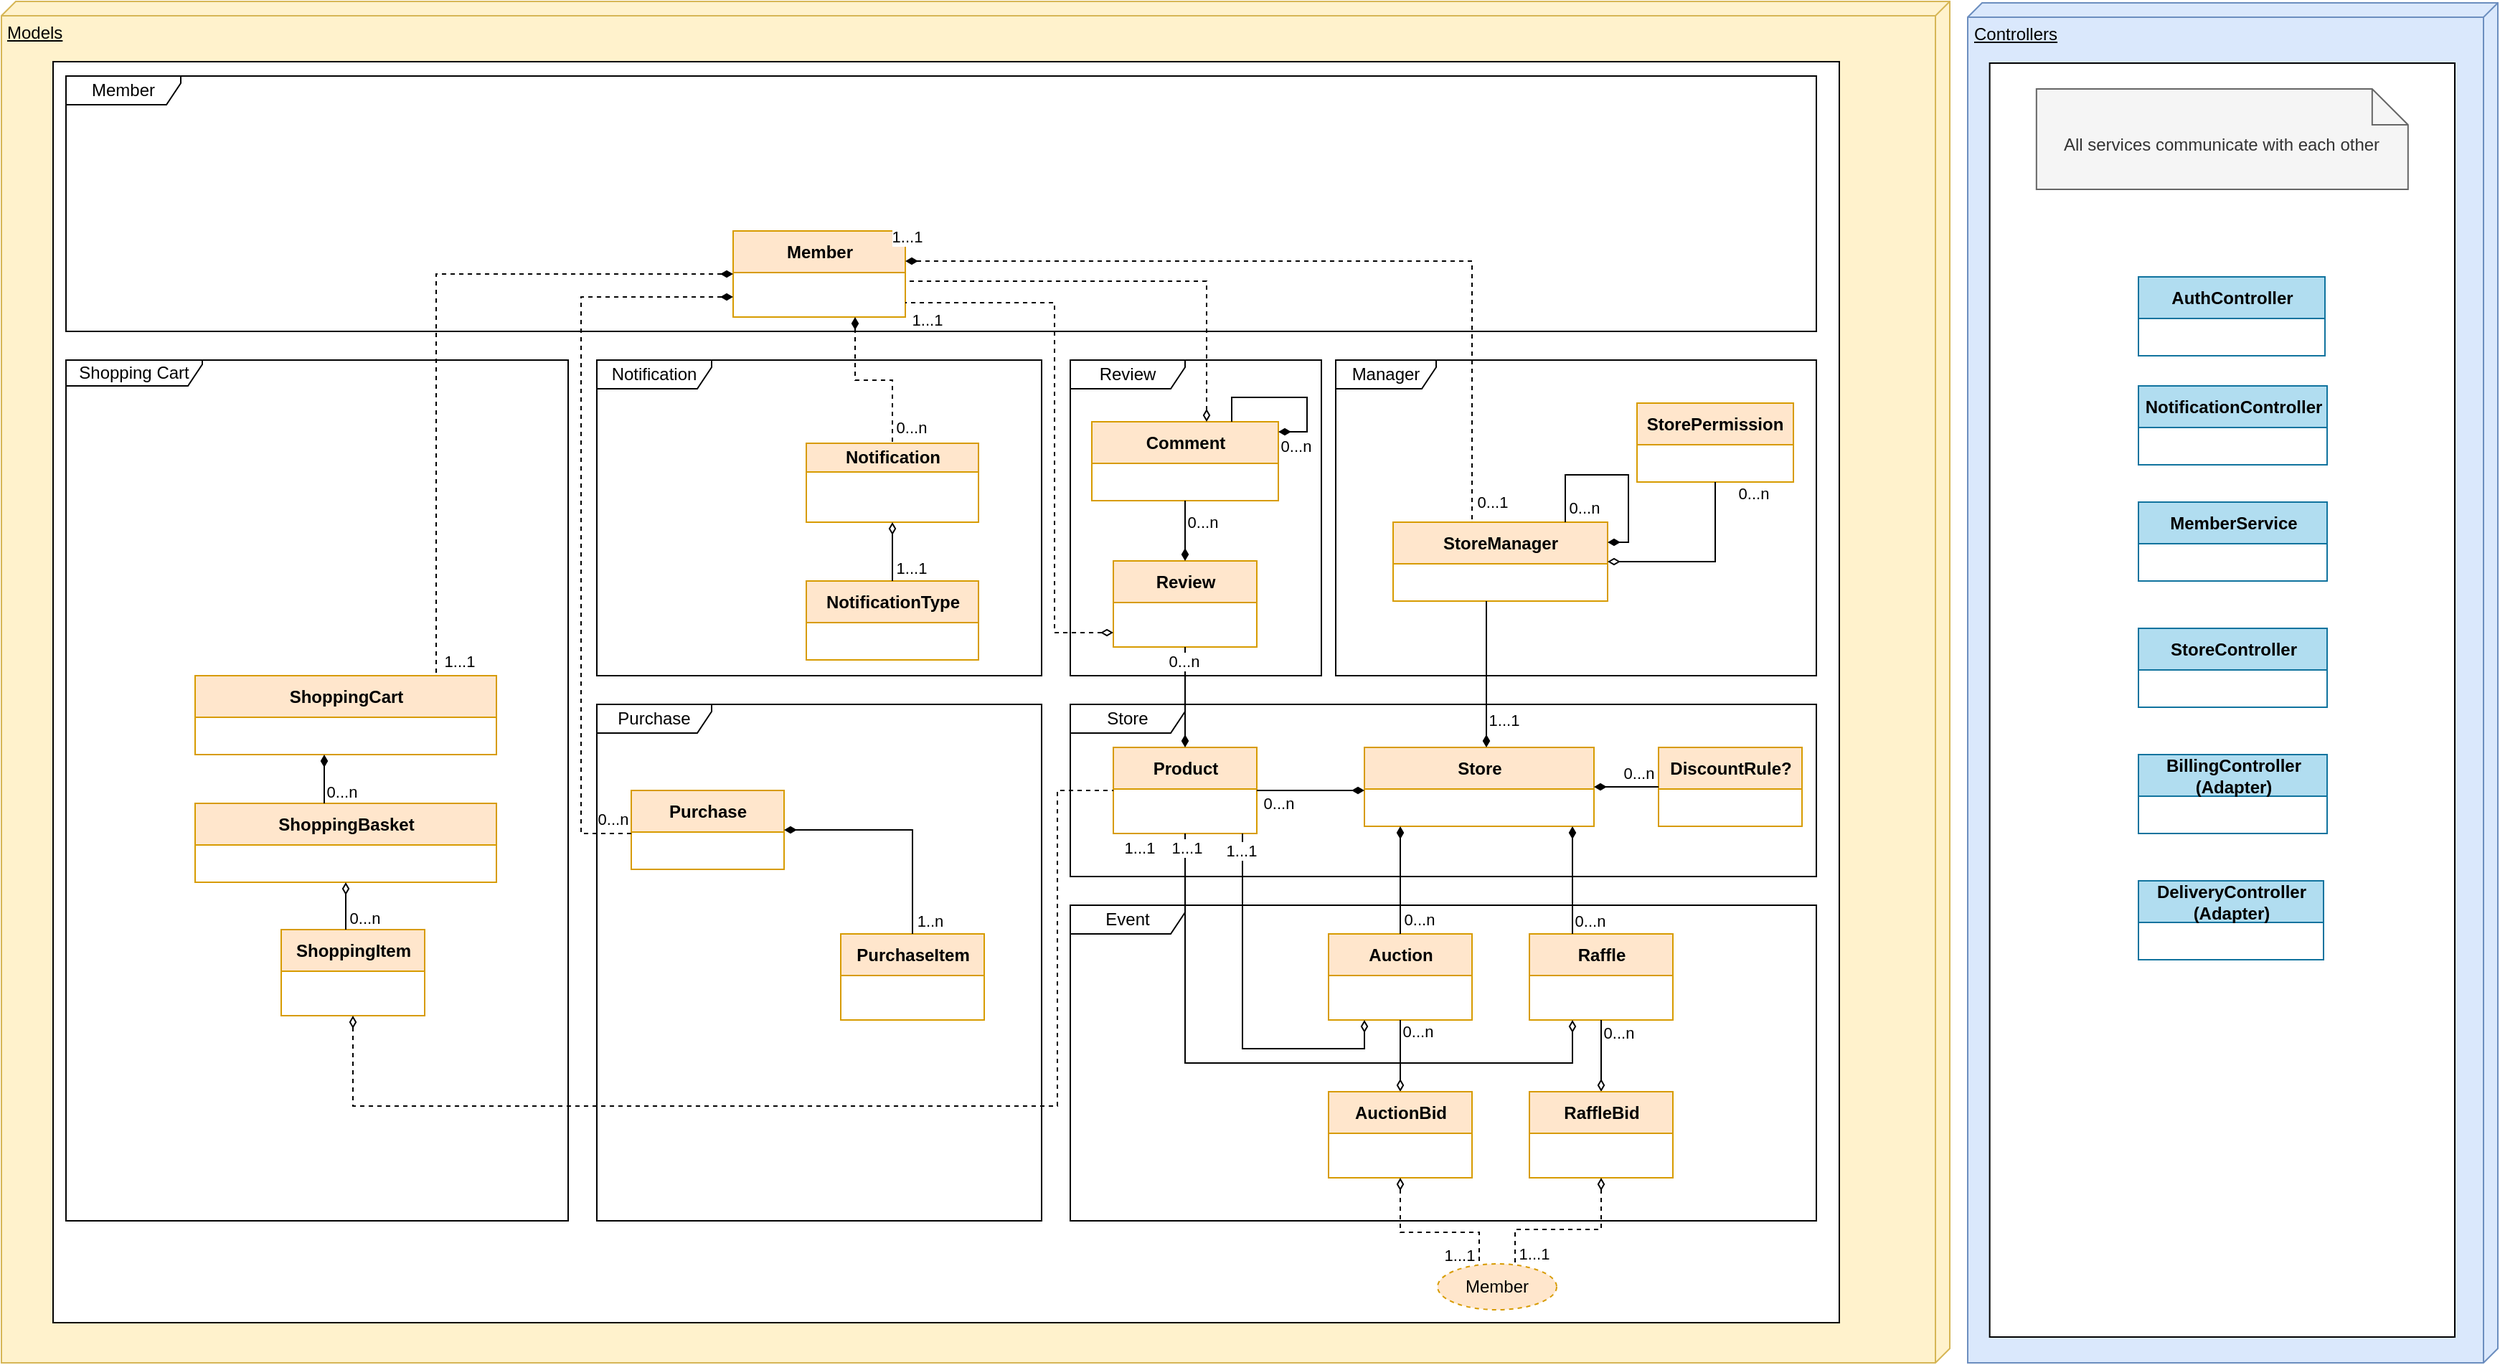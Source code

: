 <mxfile version="21.1.7" type="device">
  <diagram id="EhWjts4-zHyh4usNpUjh" name="Page-1">
    <mxGraphModel dx="1434" dy="827" grid="1" gridSize="10" guides="1" tooltips="1" connect="1" arrows="1" fold="1" page="1" pageScale="1" pageWidth="1169" pageHeight="827" math="0" shadow="0">
      <root>
        <mxCell id="0" />
        <mxCell id="1" parent="0" />
        <mxCell id="b18mLKXmYaTGmAGnW17_-1" value="" style="group" parent="1" vertex="1" connectable="0">
          <mxGeometry x="580" y="210" width="1358" height="949" as="geometry" />
        </mxCell>
        <mxCell id="b18mLKXmYaTGmAGnW17_-2" value="" style="group" parent="b18mLKXmYaTGmAGnW17_-1" vertex="1" connectable="0">
          <mxGeometry width="1358" height="949" as="geometry" />
        </mxCell>
        <mxCell id="b18mLKXmYaTGmAGnW17_-3" value="Models" style="verticalAlign=top;align=left;spacingTop=8;spacingLeft=2;spacingRight=12;shape=cube;size=10;direction=south;fontStyle=4;html=1;whiteSpace=wrap;fillColor=#fff2cc;strokeColor=#d6b656;" parent="b18mLKXmYaTGmAGnW17_-2" vertex="1">
          <mxGeometry width="1358" height="949" as="geometry" />
        </mxCell>
        <mxCell id="b18mLKXmYaTGmAGnW17_-4" value="" style="rounded=0;whiteSpace=wrap;html=1;" parent="b18mLKXmYaTGmAGnW17_-2" vertex="1">
          <mxGeometry x="36" y="42" width="1245" height="879" as="geometry" />
        </mxCell>
        <mxCell id="b18mLKXmYaTGmAGnW17_-5" value="Notification" style="swimlane;fontStyle=1;align=center;verticalAlign=middle;childLayout=stackLayout;horizontal=1;startSize=20;horizontalStack=0;resizeParent=1;resizeParentMax=0;resizeLast=0;collapsible=0;marginBottom=0;html=1;fillColor=#ffe6cc;strokeColor=#d79b00;" parent="b18mLKXmYaTGmAGnW17_-2" vertex="1">
          <mxGeometry x="561" y="308" width="120" height="55" as="geometry" />
        </mxCell>
        <mxCell id="b18mLKXmYaTGmAGnW17_-6" value="NotificationType" style="swimlane;fontStyle=1;align=center;verticalAlign=middle;childLayout=stackLayout;horizontal=1;startSize=29;horizontalStack=0;resizeParent=1;resizeParentMax=0;resizeLast=0;collapsible=0;marginBottom=0;html=1;fillColor=#ffe6cc;strokeColor=#d79b00;" parent="b18mLKXmYaTGmAGnW17_-2" vertex="1">
          <mxGeometry x="561" y="404" width="120" height="55" as="geometry" />
        </mxCell>
        <mxCell id="b18mLKXmYaTGmAGnW17_-7" style="edgeStyle=orthogonalEdgeStyle;rounded=0;orthogonalLoop=1;jettySize=auto;html=1;startArrow=diamondThin;startFill=0;endArrow=none;endFill=0;" parent="b18mLKXmYaTGmAGnW17_-2" source="b18mLKXmYaTGmAGnW17_-5" target="b18mLKXmYaTGmAGnW17_-6" edge="1">
          <mxGeometry relative="1" as="geometry" />
        </mxCell>
        <mxCell id="b18mLKXmYaTGmAGnW17_-8" value="1...1" style="edgeLabel;html=1;align=center;verticalAlign=middle;resizable=0;points=[];" parent="b18mLKXmYaTGmAGnW17_-7" vertex="1" connectable="0">
          <mxGeometry x="0.712" y="1" relative="1" as="geometry">
            <mxPoint x="12" y="-3" as="offset" />
          </mxGeometry>
        </mxCell>
        <mxCell id="b18mLKXmYaTGmAGnW17_-9" value="StorePermission" style="swimlane;fontStyle=1;align=center;verticalAlign=middle;childLayout=stackLayout;horizontal=1;startSize=29;horizontalStack=0;resizeParent=1;resizeParentMax=0;resizeLast=0;collapsible=0;marginBottom=0;html=1;whiteSpace=wrap;fillColor=#ffe6cc;strokeColor=#d79b00;" parent="b18mLKXmYaTGmAGnW17_-2" vertex="1">
          <mxGeometry x="1140" y="280" width="109" height="55" as="geometry" />
        </mxCell>
        <mxCell id="b18mLKXmYaTGmAGnW17_-10" value="Comment" style="swimlane;fontStyle=1;align=center;verticalAlign=middle;childLayout=stackLayout;horizontal=1;startSize=29;horizontalStack=0;resizeParent=1;resizeParentMax=0;resizeLast=0;collapsible=0;marginBottom=0;html=1;fillColor=#ffe6cc;strokeColor=#d79b00;" parent="b18mLKXmYaTGmAGnW17_-2" vertex="1">
          <mxGeometry x="760" y="293" width="130" height="55" as="geometry" />
        </mxCell>
        <mxCell id="b18mLKXmYaTGmAGnW17_-11" style="edgeStyle=orthogonalEdgeStyle;rounded=0;orthogonalLoop=1;jettySize=auto;html=1;exitX=0.75;exitY=0;exitDx=0;exitDy=0;endArrow=diamondThin;endFill=1;" parent="b18mLKXmYaTGmAGnW17_-2" source="b18mLKXmYaTGmAGnW17_-10" target="b18mLKXmYaTGmAGnW17_-10" edge="1">
          <mxGeometry relative="1" as="geometry">
            <Array as="points">
              <mxPoint x="858" y="276" />
              <mxPoint x="910" y="276" />
              <mxPoint x="910" y="300" />
            </Array>
          </mxGeometry>
        </mxCell>
        <mxCell id="b18mLKXmYaTGmAGnW17_-12" value="0...n" style="edgeLabel;html=1;align=center;verticalAlign=middle;resizable=0;points=[];" parent="b18mLKXmYaTGmAGnW17_-11" vertex="1" connectable="0">
          <mxGeometry x="-0.089" relative="1" as="geometry">
            <mxPoint x="10" y="34" as="offset" />
          </mxGeometry>
        </mxCell>
        <mxCell id="b18mLKXmYaTGmAGnW17_-93" value="Review" style="shape=umlFrame;whiteSpace=wrap;html=1;pointerEvents=0;width=80;height=20;" parent="b18mLKXmYaTGmAGnW17_-2" vertex="1">
          <mxGeometry x="745" y="250" width="175" height="220" as="geometry" />
        </mxCell>
        <mxCell id="b18mLKXmYaTGmAGnW17_-55" value="Review" style="swimlane;fontStyle=1;align=center;verticalAlign=middle;childLayout=stackLayout;horizontal=1;startSize=29;horizontalStack=0;resizeParent=1;resizeParentMax=0;resizeLast=0;collapsible=0;marginBottom=0;html=1;fillColor=#ffe6cc;strokeColor=#d79b00;" parent="b18mLKXmYaTGmAGnW17_-2" vertex="1">
          <mxGeometry x="775" y="390" width="100" height="60" as="geometry" />
        </mxCell>
        <mxCell id="b18mLKXmYaTGmAGnW17_-78" style="edgeStyle=orthogonalEdgeStyle;rounded=0;orthogonalLoop=1;jettySize=auto;html=1;endArrow=none;endFill=0;startArrow=diamondThin;startFill=1;" parent="b18mLKXmYaTGmAGnW17_-2" source="b18mLKXmYaTGmAGnW17_-55" target="b18mLKXmYaTGmAGnW17_-10" edge="1">
          <mxGeometry relative="1" as="geometry">
            <mxPoint x="863" y="387" as="targetPoint" />
            <Array as="points">
              <mxPoint x="825" y="384" />
              <mxPoint x="825" y="384" />
            </Array>
          </mxGeometry>
        </mxCell>
        <mxCell id="b18mLKXmYaTGmAGnW17_-79" value="0...n" style="edgeLabel;html=1;align=center;verticalAlign=middle;resizable=0;points=[];" parent="b18mLKXmYaTGmAGnW17_-78" vertex="1" connectable="0">
          <mxGeometry x="-0.34" y="1" relative="1" as="geometry">
            <mxPoint x="13" y="-13" as="offset" />
          </mxGeometry>
        </mxCell>
        <mxCell id="b18mLKXmYaTGmAGnW17_-94" value="Manager" style="shape=umlFrame;whiteSpace=wrap;html=1;pointerEvents=0;width=70;height=20;" parent="b18mLKXmYaTGmAGnW17_-2" vertex="1">
          <mxGeometry x="930" y="250" width="335" height="220" as="geometry" />
        </mxCell>
        <mxCell id="b18mLKXmYaTGmAGnW17_-24" value="StoreManager" style="swimlane;fontStyle=1;align=center;verticalAlign=middle;childLayout=stackLayout;horizontal=1;startSize=29;horizontalStack=0;resizeParent=1;resizeParentMax=0;resizeLast=0;collapsible=0;marginBottom=0;html=1;whiteSpace=wrap;fillColor=#ffe6cc;strokeColor=#d79b00;" parent="b18mLKXmYaTGmAGnW17_-2" vertex="1">
          <mxGeometry x="970" y="363" width="149.5" height="55" as="geometry" />
        </mxCell>
        <mxCell id="b18mLKXmYaTGmAGnW17_-73" style="edgeStyle=orthogonalEdgeStyle;rounded=0;orthogonalLoop=1;jettySize=auto;html=1;endArrow=diamondThin;endFill=1;" parent="b18mLKXmYaTGmAGnW17_-2" source="b18mLKXmYaTGmAGnW17_-24" target="b18mLKXmYaTGmAGnW17_-24" edge="1">
          <mxGeometry relative="1" as="geometry">
            <Array as="points">
              <mxPoint x="1090" y="330" />
              <mxPoint x="1134" y="330" />
              <mxPoint x="1134" y="377" />
            </Array>
          </mxGeometry>
        </mxCell>
        <mxCell id="b18mLKXmYaTGmAGnW17_-74" value="0...n" style="edgeLabel;html=1;align=center;verticalAlign=middle;resizable=0;points=[];" parent="b18mLKXmYaTGmAGnW17_-73" vertex="1" connectable="0">
          <mxGeometry x="-0.039" y="-2" relative="1" as="geometry">
            <mxPoint x="-21" y="21" as="offset" />
          </mxGeometry>
        </mxCell>
        <mxCell id="b18mLKXmYaTGmAGnW17_-71" style="edgeStyle=orthogonalEdgeStyle;rounded=0;orthogonalLoop=1;jettySize=auto;html=1;endArrow=none;endFill=0;startArrow=diamondThin;startFill=0;" parent="b18mLKXmYaTGmAGnW17_-2" source="b18mLKXmYaTGmAGnW17_-24" target="b18mLKXmYaTGmAGnW17_-9" edge="1">
          <mxGeometry relative="1" as="geometry">
            <mxPoint x="1106.0" y="404.0" as="sourcePoint" />
          </mxGeometry>
        </mxCell>
        <mxCell id="b18mLKXmYaTGmAGnW17_-72" value="0...n" style="edgeLabel;html=1;align=center;verticalAlign=middle;resizable=0;points=[];" parent="b18mLKXmYaTGmAGnW17_-71" vertex="1" connectable="0">
          <mxGeometry x="-0.79" y="-1" relative="1" as="geometry">
            <mxPoint x="88" y="-49" as="offset" />
          </mxGeometry>
        </mxCell>
        <mxCell id="alYWLC-x5xXK9y086oWo-1" value="Event" style="shape=umlFrame;whiteSpace=wrap;html=1;pointerEvents=0;width=80;height=20;" vertex="1" parent="b18mLKXmYaTGmAGnW17_-2">
          <mxGeometry x="745" y="630" width="520" height="220" as="geometry" />
        </mxCell>
        <mxCell id="b18mLKXmYaTGmAGnW17_-41" value="Auction" style="swimlane;fontStyle=1;align=center;verticalAlign=middle;childLayout=stackLayout;horizontal=1;startSize=29;horizontalStack=0;resizeParent=1;resizeParentMax=0;resizeLast=0;collapsible=0;marginBottom=0;html=1;fillColor=#ffe6cc;strokeColor=#d79b00;" parent="b18mLKXmYaTGmAGnW17_-2" vertex="1">
          <mxGeometry x="925" y="650" width="100" height="60" as="geometry" />
        </mxCell>
        <mxCell id="b18mLKXmYaTGmAGnW17_-67" value="Raffle" style="swimlane;fontStyle=1;align=center;verticalAlign=middle;childLayout=stackLayout;horizontal=1;startSize=29;horizontalStack=0;resizeParent=1;resizeParentMax=0;resizeLast=0;collapsible=0;marginBottom=0;html=1;fillColor=#ffe6cc;strokeColor=#d79b00;" parent="b18mLKXmYaTGmAGnW17_-2" vertex="1">
          <mxGeometry x="1065.0" y="650" width="100" height="60" as="geometry" />
        </mxCell>
        <mxCell id="b18mLKXmYaTGmAGnW17_-13" value="Store" style="shape=umlFrame;whiteSpace=wrap;html=1;pointerEvents=0;width=80;height=20;" parent="1" vertex="1">
          <mxGeometry x="1325" y="700" width="520" height="120" as="geometry" />
        </mxCell>
        <mxCell id="b18mLKXmYaTGmAGnW17_-14" value="Shopping Cart" style="shape=umlFrame;whiteSpace=wrap;html=1;pointerEvents=0;width=95;height=18;" parent="1" vertex="1">
          <mxGeometry x="625" y="460" width="350" height="600" as="geometry" />
        </mxCell>
        <mxCell id="b18mLKXmYaTGmAGnW17_-15" value="Purchase" style="shape=umlFrame;whiteSpace=wrap;html=1;pointerEvents=0;width=80;height=20;" parent="1" vertex="1">
          <mxGeometry x="995" y="700" width="310" height="360" as="geometry" />
        </mxCell>
        <mxCell id="b18mLKXmYaTGmAGnW17_-16" value="Member" style="swimlane;fontStyle=1;align=center;verticalAlign=middle;childLayout=stackLayout;horizontal=1;startSize=29;horizontalStack=0;resizeParent=1;resizeParentMax=0;resizeLast=0;collapsible=0;marginBottom=0;html=1;fillColor=#ffe6cc;strokeColor=#d79b00;" parent="1" vertex="1">
          <mxGeometry x="1090" y="370" width="120" height="60" as="geometry" />
        </mxCell>
        <mxCell id="b18mLKXmYaTGmAGnW17_-17" style="edgeStyle=orthogonalEdgeStyle;rounded=0;orthogonalLoop=1;jettySize=auto;html=1;dashed=1;endArrow=none;endFill=0;startArrow=diamondThin;startFill=1;" parent="1" source="b18mLKXmYaTGmAGnW17_-16" target="b18mLKXmYaTGmAGnW17_-5" edge="1">
          <mxGeometry relative="1" as="geometry">
            <Array as="points">
              <mxPoint x="1175" y="474" />
              <mxPoint x="1201" y="474" />
            </Array>
          </mxGeometry>
        </mxCell>
        <mxCell id="b18mLKXmYaTGmAGnW17_-18" value="0...n" style="edgeLabel;html=1;align=center;verticalAlign=middle;resizable=0;points=[];" parent="b18mLKXmYaTGmAGnW17_-17" vertex="1" connectable="0">
          <mxGeometry x="0.909" y="3" relative="1" as="geometry">
            <mxPoint x="10" y="-6" as="offset" />
          </mxGeometry>
        </mxCell>
        <mxCell id="b18mLKXmYaTGmAGnW17_-19" value="ShoppingCart" style="swimlane;fontStyle=1;align=center;verticalAlign=middle;childLayout=stackLayout;horizontal=1;startSize=29;horizontalStack=0;resizeParent=1;resizeParentMax=0;resizeLast=0;collapsible=0;marginBottom=0;html=1;fillColor=#ffe6cc;strokeColor=#d79b00;" parent="1" vertex="1">
          <mxGeometry x="715" y="680" width="210" height="55" as="geometry" />
        </mxCell>
        <mxCell id="b18mLKXmYaTGmAGnW17_-20" style="edgeStyle=orthogonalEdgeStyle;rounded=0;orthogonalLoop=1;jettySize=auto;html=1;endArrow=none;endFill=0;startArrow=diamondThin;startFill=1;dashed=1;" parent="1" source="b18mLKXmYaTGmAGnW17_-16" target="b18mLKXmYaTGmAGnW17_-19" edge="1">
          <mxGeometry relative="1" as="geometry">
            <Array as="points">
              <mxPoint x="883" y="400" />
            </Array>
            <mxPoint x="800" y="530" as="targetPoint" />
          </mxGeometry>
        </mxCell>
        <mxCell id="b18mLKXmYaTGmAGnW17_-21" value="1...1" style="edgeLabel;html=1;align=center;verticalAlign=middle;resizable=0;points=[];" parent="b18mLKXmYaTGmAGnW17_-20" vertex="1" connectable="0">
          <mxGeometry x="0.325" y="1" relative="1" as="geometry">
            <mxPoint x="15" y="154" as="offset" />
          </mxGeometry>
        </mxCell>
        <mxCell id="b18mLKXmYaTGmAGnW17_-22" value="Purchase" style="swimlane;fontStyle=1;align=center;verticalAlign=middle;childLayout=stackLayout;horizontal=1;startSize=29;horizontalStack=0;resizeParent=1;resizeParentMax=0;resizeLast=0;collapsible=0;marginBottom=0;html=1;fillColor=#ffe6cc;strokeColor=#d79b00;" parent="1" vertex="1">
          <mxGeometry x="1019" y="760" width="106.5" height="55" as="geometry" />
        </mxCell>
        <mxCell id="b18mLKXmYaTGmAGnW17_-23" value="Store" style="swimlane;fontStyle=1;align=center;verticalAlign=middle;childLayout=stackLayout;horizontal=1;startSize=29;horizontalStack=0;resizeParent=1;resizeParentMax=0;resizeLast=0;collapsible=0;marginBottom=0;html=1;fillColor=#ffe6cc;strokeColor=#d79b00;" parent="1" vertex="1">
          <mxGeometry x="1530" y="730" width="160" height="55" as="geometry" />
        </mxCell>
        <mxCell id="b18mLKXmYaTGmAGnW17_-25" style="edgeStyle=orthogonalEdgeStyle;rounded=0;orthogonalLoop=1;jettySize=auto;html=1;endArrow=none;endFill=0;startArrow=diamondThin;startFill=1;dashed=1;" parent="1" source="b18mLKXmYaTGmAGnW17_-16" target="b18mLKXmYaTGmAGnW17_-24" edge="1">
          <mxGeometry relative="1" as="geometry">
            <Array as="points">
              <mxPoint x="1605" y="391" />
            </Array>
            <mxPoint x="1605" y="510" as="targetPoint" />
          </mxGeometry>
        </mxCell>
        <mxCell id="b18mLKXmYaTGmAGnW17_-26" value="0...1" style="edgeLabel;html=1;align=center;verticalAlign=middle;resizable=0;points=[];" parent="b18mLKXmYaTGmAGnW17_-25" connectable="0" vertex="1">
          <mxGeometry x="0.574" y="2" relative="1" as="geometry">
            <mxPoint x="12" y="109" as="offset" />
          </mxGeometry>
        </mxCell>
        <mxCell id="b18mLKXmYaTGmAGnW17_-27" style="edgeStyle=orthogonalEdgeStyle;rounded=0;orthogonalLoop=1;jettySize=auto;html=1;endArrow=none;endFill=0;startArrow=diamondThin;startFill=1;" parent="1" source="b18mLKXmYaTGmAGnW17_-23" target="b18mLKXmYaTGmAGnW17_-24" edge="1">
          <mxGeometry relative="1" as="geometry">
            <Array as="points">
              <mxPoint x="1615" y="690" />
              <mxPoint x="1615" y="690" />
            </Array>
          </mxGeometry>
        </mxCell>
        <mxCell id="b18mLKXmYaTGmAGnW17_-28" value="1...1" style="edgeLabel;html=1;align=center;verticalAlign=middle;resizable=0;points=[];" parent="b18mLKXmYaTGmAGnW17_-27" connectable="0" vertex="1">
          <mxGeometry x="-0.699" relative="1" as="geometry">
            <mxPoint x="12" y="-4" as="offset" />
          </mxGeometry>
        </mxCell>
        <mxCell id="b18mLKXmYaTGmAGnW17_-29" value="Product" style="swimlane;fontStyle=1;align=center;verticalAlign=middle;childLayout=stackLayout;horizontal=1;startSize=29;horizontalStack=0;resizeParent=1;resizeParentMax=0;resizeLast=0;collapsible=0;marginBottom=0;html=1;fillColor=#ffe6cc;strokeColor=#d79b00;" parent="1" vertex="1">
          <mxGeometry x="1355" y="730" width="100" height="60" as="geometry" />
        </mxCell>
        <mxCell id="b18mLKXmYaTGmAGnW17_-30" style="edgeStyle=orthogonalEdgeStyle;rounded=0;orthogonalLoop=1;jettySize=auto;html=1;endArrow=none;endFill=0;startArrow=diamondThin;startFill=1;" parent="1" source="b18mLKXmYaTGmAGnW17_-23" target="b18mLKXmYaTGmAGnW17_-29" edge="1">
          <mxGeometry relative="1" as="geometry">
            <Array as="points">
              <mxPoint x="1495" y="760" />
              <mxPoint x="1495" y="760" />
            </Array>
          </mxGeometry>
        </mxCell>
        <mxCell id="b18mLKXmYaTGmAGnW17_-31" value="0...n" style="edgeLabel;html=1;align=center;verticalAlign=middle;resizable=0;points=[];" parent="b18mLKXmYaTGmAGnW17_-30" vertex="1" connectable="0">
          <mxGeometry x="0.815" relative="1" as="geometry">
            <mxPoint x="8" y="9" as="offset" />
          </mxGeometry>
        </mxCell>
        <mxCell id="b18mLKXmYaTGmAGnW17_-32" value="DiscountRule?" style="swimlane;fontStyle=1;align=center;verticalAlign=middle;childLayout=stackLayout;horizontal=1;startSize=29;horizontalStack=0;resizeParent=1;resizeParentMax=0;resizeLast=0;collapsible=0;marginBottom=0;html=1;fillColor=#ffe6cc;strokeColor=#d79b00;" parent="1" vertex="1">
          <mxGeometry x="1735.0" y="730" width="100" height="55" as="geometry" />
        </mxCell>
        <mxCell id="b18mLKXmYaTGmAGnW17_-33" style="edgeStyle=orthogonalEdgeStyle;rounded=0;orthogonalLoop=1;jettySize=auto;html=1;endArrow=none;endFill=0;startArrow=diamondThin;startFill=1;" parent="1" source="b18mLKXmYaTGmAGnW17_-23" target="b18mLKXmYaTGmAGnW17_-32" edge="1">
          <mxGeometry relative="1" as="geometry" />
        </mxCell>
        <mxCell id="b18mLKXmYaTGmAGnW17_-34" value="0...n" style="edgeLabel;html=1;align=center;verticalAlign=middle;resizable=0;points=[];" parent="b18mLKXmYaTGmAGnW17_-33" vertex="1" connectable="0">
          <mxGeometry x="-0.796" y="1" relative="1" as="geometry">
            <mxPoint x="26" y="-9" as="offset" />
          </mxGeometry>
        </mxCell>
        <mxCell id="b18mLKXmYaTGmAGnW17_-35" value="Member" style="shape=umlFrame;whiteSpace=wrap;html=1;pointerEvents=0;width=80;height=20;" parent="1" vertex="1">
          <mxGeometry x="625" y="262" width="1220" height="178" as="geometry" />
        </mxCell>
        <mxCell id="b18mLKXmYaTGmAGnW17_-36" value="Notification" style="shape=umlFrame;whiteSpace=wrap;html=1;pointerEvents=0;width=80;height=20;" parent="1" vertex="1">
          <mxGeometry x="995" y="460" width="310" height="220" as="geometry" />
        </mxCell>
        <mxCell id="b18mLKXmYaTGmAGnW17_-37" value="" style="edgeStyle=orthogonalEdgeStyle;rounded=0;orthogonalLoop=1;jettySize=auto;html=1;endArrow=none;endFill=0;startArrow=diamondThin;startFill=1;dashed=1;" parent="1" source="b18mLKXmYaTGmAGnW17_-16" target="b18mLKXmYaTGmAGnW17_-22" edge="1">
          <mxGeometry relative="1" as="geometry">
            <Array as="points">
              <mxPoint x="984" y="416" />
              <mxPoint x="984" y="790" />
            </Array>
            <mxPoint x="840" y="580" as="sourcePoint" />
            <mxPoint x="735" y="1045" as="targetPoint" />
          </mxGeometry>
        </mxCell>
        <mxCell id="b18mLKXmYaTGmAGnW17_-38" value="0...n" style="edgeLabel;html=1;align=center;verticalAlign=middle;resizable=0;points=[];" parent="b18mLKXmYaTGmAGnW17_-37" connectable="0" vertex="1">
          <mxGeometry x="0.926" relative="1" as="geometry">
            <mxPoint x="6" y="-10" as="offset" />
          </mxGeometry>
        </mxCell>
        <mxCell id="b18mLKXmYaTGmAGnW17_-39" style="edgeStyle=orthogonalEdgeStyle;rounded=0;orthogonalLoop=1;jettySize=auto;html=1;startArrow=diamondThin;startFill=0;endArrow=none;endFill=0;" parent="1" source="b18mLKXmYaTGmAGnW17_-41" target="b18mLKXmYaTGmAGnW17_-29" edge="1">
          <mxGeometry relative="1" as="geometry">
            <Array as="points">
              <mxPoint x="1530" y="940" />
              <mxPoint x="1445" y="940" />
            </Array>
          </mxGeometry>
        </mxCell>
        <mxCell id="b18mLKXmYaTGmAGnW17_-40" value="1...1" style="edgeLabel;html=1;align=center;verticalAlign=middle;resizable=0;points=[];" parent="b18mLKXmYaTGmAGnW17_-39" connectable="0" vertex="1">
          <mxGeometry x="0.828" y="-1" relative="1" as="geometry">
            <mxPoint x="-2" y="-10" as="offset" />
          </mxGeometry>
        </mxCell>
        <mxCell id="b18mLKXmYaTGmAGnW17_-42" style="edgeStyle=orthogonalEdgeStyle;rounded=0;orthogonalLoop=1;jettySize=auto;html=1;endArrow=none;endFill=0;startArrow=diamondThin;startFill=1;" parent="1" source="b18mLKXmYaTGmAGnW17_-23" target="b18mLKXmYaTGmAGnW17_-41" edge="1">
          <mxGeometry relative="1" as="geometry">
            <Array as="points">
              <mxPoint x="1555" y="830" />
              <mxPoint x="1555" y="830" />
            </Array>
          </mxGeometry>
        </mxCell>
        <mxCell id="b18mLKXmYaTGmAGnW17_-43" value="0...n" style="edgeLabel;html=1;align=center;verticalAlign=middle;resizable=0;points=[];" parent="b18mLKXmYaTGmAGnW17_-42" vertex="1" connectable="0">
          <mxGeometry x="0.89" y="1" relative="1" as="geometry">
            <mxPoint x="12" y="-6" as="offset" />
          </mxGeometry>
        </mxCell>
        <mxCell id="b18mLKXmYaTGmAGnW17_-44" value="ShoppingBasket" style="swimlane;fontStyle=1;align=center;verticalAlign=middle;childLayout=stackLayout;horizontal=1;startSize=29;horizontalStack=0;resizeParent=1;resizeParentMax=0;resizeLast=0;collapsible=0;marginBottom=0;html=1;fillColor=#ffe6cc;strokeColor=#d79b00;" parent="1" vertex="1">
          <mxGeometry x="715" y="769" width="210" height="55" as="geometry" />
        </mxCell>
        <mxCell id="b18mLKXmYaTGmAGnW17_-45" style="edgeStyle=orthogonalEdgeStyle;rounded=0;orthogonalLoop=1;jettySize=auto;html=1;startArrow=diamondThin;startFill=1;endArrow=none;endFill=0;" parent="1" source="b18mLKXmYaTGmAGnW17_-19" target="b18mLKXmYaTGmAGnW17_-44" edge="1">
          <mxGeometry relative="1" as="geometry">
            <Array as="points">
              <mxPoint x="805" y="750" />
              <mxPoint x="805" y="750" />
            </Array>
          </mxGeometry>
        </mxCell>
        <mxCell id="b18mLKXmYaTGmAGnW17_-46" value="0...n" style="edgeLabel;html=1;align=center;verticalAlign=middle;resizable=0;points=[];" parent="b18mLKXmYaTGmAGnW17_-45" connectable="0" vertex="1">
          <mxGeometry x="0.432" y="1" relative="1" as="geometry">
            <mxPoint x="11" y="1" as="offset" />
          </mxGeometry>
        </mxCell>
        <mxCell id="b18mLKXmYaTGmAGnW17_-47" value="ShoppingItem" style="swimlane;fontStyle=1;align=center;verticalAlign=middle;childLayout=stackLayout;horizontal=1;startSize=29;horizontalStack=0;resizeParent=1;resizeParentMax=0;resizeLast=0;collapsible=0;marginBottom=0;html=1;fillColor=#ffe6cc;strokeColor=#d79b00;" parent="1" vertex="1">
          <mxGeometry x="775" y="857" width="100" height="60" as="geometry" />
        </mxCell>
        <mxCell id="b18mLKXmYaTGmAGnW17_-48" style="edgeStyle=orthogonalEdgeStyle;rounded=0;orthogonalLoop=1;jettySize=auto;html=1;endArrow=none;endFill=0;startArrow=diamondThin;startFill=0;dashed=1;" parent="1" source="b18mLKXmYaTGmAGnW17_-47" target="b18mLKXmYaTGmAGnW17_-29" edge="1">
          <mxGeometry relative="1" as="geometry">
            <mxPoint x="805" y="910" as="sourcePoint" />
            <Array as="points">
              <mxPoint x="825" y="980" />
              <mxPoint x="1316" y="980" />
              <mxPoint x="1316" y="760" />
            </Array>
          </mxGeometry>
        </mxCell>
        <mxCell id="b18mLKXmYaTGmAGnW17_-49" value="1...1" style="edgeLabel;html=1;align=center;verticalAlign=middle;resizable=0;points=[];" parent="b18mLKXmYaTGmAGnW17_-48" vertex="1" connectable="0">
          <mxGeometry x="-0.946" y="-1" relative="1" as="geometry">
            <mxPoint x="549" y="-139" as="offset" />
          </mxGeometry>
        </mxCell>
        <mxCell id="b18mLKXmYaTGmAGnW17_-50" style="edgeStyle=orthogonalEdgeStyle;rounded=0;orthogonalLoop=1;jettySize=auto;html=1;endArrow=none;endFill=0;startArrow=diamondThin;startFill=0;" parent="1" source="b18mLKXmYaTGmAGnW17_-44" target="b18mLKXmYaTGmAGnW17_-47" edge="1">
          <mxGeometry relative="1" as="geometry">
            <Array as="points">
              <mxPoint x="805" y="870" />
              <mxPoint x="805" y="870" />
            </Array>
            <mxPoint x="1225.034" y="857" as="targetPoint" />
          </mxGeometry>
        </mxCell>
        <mxCell id="b18mLKXmYaTGmAGnW17_-51" value="0...n" style="edgeLabel;html=1;align=center;verticalAlign=middle;resizable=0;points=[];" parent="b18mLKXmYaTGmAGnW17_-50" connectable="0" vertex="1">
          <mxGeometry x="0.673" y="-1" relative="1" as="geometry">
            <mxPoint x="14" y="-3" as="offset" />
          </mxGeometry>
        </mxCell>
        <mxCell id="b18mLKXmYaTGmAGnW17_-52" value="PurchaseItem" style="swimlane;fontStyle=1;align=center;verticalAlign=middle;childLayout=stackLayout;horizontal=1;startSize=29;horizontalStack=0;resizeParent=1;resizeParentMax=0;resizeLast=0;collapsible=0;marginBottom=0;html=1;fillColor=#ffe6cc;strokeColor=#d79b00;" parent="1" vertex="1">
          <mxGeometry x="1165" y="860" width="100" height="60" as="geometry" />
        </mxCell>
        <mxCell id="b18mLKXmYaTGmAGnW17_-53" style="edgeStyle=orthogonalEdgeStyle;rounded=0;orthogonalLoop=1;jettySize=auto;html=1;startArrow=diamondThin;startFill=0;endArrow=none;endFill=0;dashed=1;" parent="1" source="b18mLKXmYaTGmAGnW17_-55" target="b18mLKXmYaTGmAGnW17_-16" edge="1">
          <mxGeometry relative="1" as="geometry">
            <Array as="points">
              <mxPoint x="1314" y="650" />
              <mxPoint x="1314" y="420" />
            </Array>
            <mxPoint x="840" y="550" as="targetPoint" />
          </mxGeometry>
        </mxCell>
        <mxCell id="b18mLKXmYaTGmAGnW17_-54" value="1...1" style="edgeLabel;html=1;align=center;verticalAlign=middle;resizable=0;points=[];" parent="b18mLKXmYaTGmAGnW17_-53" connectable="0" vertex="1">
          <mxGeometry x="0.976" y="-3" relative="1" as="geometry">
            <mxPoint x="10" y="15" as="offset" />
          </mxGeometry>
        </mxCell>
        <mxCell id="b18mLKXmYaTGmAGnW17_-56" style="edgeStyle=orthogonalEdgeStyle;rounded=0;orthogonalLoop=1;jettySize=auto;html=1;startArrow=diamondThin;startFill=1;endArrow=none;endFill=0;" parent="1" source="b18mLKXmYaTGmAGnW17_-22" target="b18mLKXmYaTGmAGnW17_-52" edge="1">
          <mxGeometry relative="1" as="geometry">
            <mxPoint x="1215.0" y="815" as="sourcePoint" />
          </mxGeometry>
        </mxCell>
        <mxCell id="b18mLKXmYaTGmAGnW17_-57" value="1..n" style="edgeLabel;html=1;align=center;verticalAlign=middle;resizable=0;points=[];" parent="b18mLKXmYaTGmAGnW17_-56" connectable="0" vertex="1">
          <mxGeometry x="0.684" y="1" relative="1" as="geometry">
            <mxPoint x="11" y="16" as="offset" />
          </mxGeometry>
        </mxCell>
        <mxCell id="b18mLKXmYaTGmAGnW17_-58" style="edgeStyle=orthogonalEdgeStyle;rounded=0;orthogonalLoop=1;jettySize=auto;html=1;startArrow=diamondThin;startFill=0;endArrow=none;endFill=0;" parent="1" source="b18mLKXmYaTGmAGnW17_-60" target="b18mLKXmYaTGmAGnW17_-41" edge="1">
          <mxGeometry relative="1" as="geometry" />
        </mxCell>
        <mxCell id="b18mLKXmYaTGmAGnW17_-59" value="0...n" style="edgeLabel;html=1;align=center;verticalAlign=middle;resizable=0;points=[];" parent="b18mLKXmYaTGmAGnW17_-58" vertex="1" connectable="0">
          <mxGeometry x="0.811" y="1" relative="1" as="geometry">
            <mxPoint x="13" y="3" as="offset" />
          </mxGeometry>
        </mxCell>
        <mxCell id="b18mLKXmYaTGmAGnW17_-60" value="AuctionBid" style="swimlane;fontStyle=1;align=center;verticalAlign=middle;childLayout=stackLayout;horizontal=1;startSize=29;horizontalStack=0;resizeParent=1;resizeParentMax=0;resizeLast=0;collapsible=0;marginBottom=0;html=1;fillColor=#ffe6cc;strokeColor=#d79b00;" parent="1" vertex="1">
          <mxGeometry x="1505" y="970" width="100" height="60" as="geometry" />
        </mxCell>
        <mxCell id="b18mLKXmYaTGmAGnW17_-61" style="edgeStyle=orthogonalEdgeStyle;rounded=0;orthogonalLoop=1;jettySize=auto;html=1;startArrow=diamondThin;startFill=1;endArrow=none;endFill=0;" parent="1" source="b18mLKXmYaTGmAGnW17_-29" target="b18mLKXmYaTGmAGnW17_-55" edge="1">
          <mxGeometry relative="1" as="geometry">
            <Array as="points" />
          </mxGeometry>
        </mxCell>
        <mxCell id="b18mLKXmYaTGmAGnW17_-62" value="0...n" style="edgeLabel;html=1;align=center;verticalAlign=middle;resizable=0;points=[];" parent="b18mLKXmYaTGmAGnW17_-61" connectable="0" vertex="1">
          <mxGeometry x="0.737" relative="1" as="geometry">
            <mxPoint x="-1" y="1" as="offset" />
          </mxGeometry>
        </mxCell>
        <mxCell id="b18mLKXmYaTGmAGnW17_-63" style="edgeStyle=orthogonalEdgeStyle;rounded=0;orthogonalLoop=1;jettySize=auto;html=1;startArrow=none;startFill=0;endArrow=diamondThin;endFill=1;" parent="1" source="b18mLKXmYaTGmAGnW17_-67" target="b18mLKXmYaTGmAGnW17_-23" edge="1">
          <mxGeometry relative="1" as="geometry">
            <Array as="points">
              <mxPoint x="1675.0" y="830" />
              <mxPoint x="1675.0" y="830" />
            </Array>
          </mxGeometry>
        </mxCell>
        <mxCell id="b18mLKXmYaTGmAGnW17_-64" value="0...n" style="edgeLabel;html=1;align=center;verticalAlign=middle;resizable=0;points=[];" parent="b18mLKXmYaTGmAGnW17_-63" connectable="0" vertex="1">
          <mxGeometry x="-0.782" relative="1" as="geometry">
            <mxPoint x="12" y="-1" as="offset" />
          </mxGeometry>
        </mxCell>
        <mxCell id="b18mLKXmYaTGmAGnW17_-65" style="edgeStyle=orthogonalEdgeStyle;rounded=0;orthogonalLoop=1;jettySize=auto;html=1;startArrow=diamondThin;startFill=0;endArrow=none;endFill=0;" parent="1" source="b18mLKXmYaTGmAGnW17_-67" target="b18mLKXmYaTGmAGnW17_-29" edge="1">
          <mxGeometry relative="1" as="geometry">
            <Array as="points">
              <mxPoint x="1675" y="950" />
              <mxPoint x="1405" y="950" />
            </Array>
          </mxGeometry>
        </mxCell>
        <mxCell id="b18mLKXmYaTGmAGnW17_-66" value="1...1" style="edgeLabel;html=1;align=center;verticalAlign=middle;resizable=0;points=[];" parent="b18mLKXmYaTGmAGnW17_-65" connectable="0" vertex="1">
          <mxGeometry x="0.958" y="-1" relative="1" as="geometry">
            <mxPoint as="offset" />
          </mxGeometry>
        </mxCell>
        <mxCell id="b18mLKXmYaTGmAGnW17_-68" style="edgeStyle=orthogonalEdgeStyle;rounded=0;orthogonalLoop=1;jettySize=auto;html=1;startArrow=diamondThin;startFill=0;endArrow=none;endFill=0;" parent="1" source="b18mLKXmYaTGmAGnW17_-70" target="b18mLKXmYaTGmAGnW17_-67" edge="1">
          <mxGeometry relative="1" as="geometry" />
        </mxCell>
        <mxCell id="b18mLKXmYaTGmAGnW17_-69" value="0...n" style="edgeLabel;html=1;align=center;verticalAlign=middle;resizable=0;points=[];" parent="b18mLKXmYaTGmAGnW17_-68" vertex="1" connectable="0">
          <mxGeometry x="0.686" y="-1" relative="1" as="geometry">
            <mxPoint x="11" y="1" as="offset" />
          </mxGeometry>
        </mxCell>
        <mxCell id="b18mLKXmYaTGmAGnW17_-70" value="RaffleBid" style="swimlane;fontStyle=1;align=center;verticalAlign=middle;childLayout=stackLayout;horizontal=1;startSize=29;horizontalStack=0;resizeParent=1;resizeParentMax=0;resizeLast=0;collapsible=0;marginBottom=0;html=1;fillColor=#ffe6cc;strokeColor=#d79b00;" parent="1" vertex="1">
          <mxGeometry x="1645.0" y="970" width="100" height="60" as="geometry" />
        </mxCell>
        <mxCell id="b18mLKXmYaTGmAGnW17_-75" style="edgeStyle=orthogonalEdgeStyle;rounded=0;orthogonalLoop=1;jettySize=auto;html=1;endArrow=none;endFill=0;startArrow=diamondThin;startFill=0;dashed=1;" parent="1" source="b18mLKXmYaTGmAGnW17_-10" target="b18mLKXmYaTGmAGnW17_-16" edge="1">
          <mxGeometry relative="1" as="geometry">
            <Array as="points">
              <mxPoint x="1420" y="405" />
            </Array>
          </mxGeometry>
        </mxCell>
        <mxCell id="b18mLKXmYaTGmAGnW17_-76" value="1...1" style="edgeLabel;html=1;align=center;verticalAlign=middle;resizable=0;points=[];" parent="b18mLKXmYaTGmAGnW17_-75" vertex="1" connectable="0">
          <mxGeometry x="-0.97" relative="1" as="geometry">
            <mxPoint x="-209" y="-125" as="offset" />
          </mxGeometry>
        </mxCell>
        <mxCell id="b18mLKXmYaTGmAGnW17_-77" value="Member" style="ellipse;whiteSpace=wrap;html=1;dashed=1;fillColor=#ffe6cc;strokeColor=#d79b00;" parent="1" vertex="1">
          <mxGeometry x="1581" y="1090" width="83" height="32" as="geometry" />
        </mxCell>
        <mxCell id="b18mLKXmYaTGmAGnW17_-80" style="edgeStyle=orthogonalEdgeStyle;rounded=0;orthogonalLoop=1;jettySize=auto;html=1;startArrow=diamondThin;startFill=0;endArrow=none;endFill=0;dashed=1;" parent="1" source="b18mLKXmYaTGmAGnW17_-60" target="b18mLKXmYaTGmAGnW17_-77" edge="1">
          <mxGeometry relative="1" as="geometry">
            <Array as="points">
              <mxPoint x="1555" y="1068" />
              <mxPoint x="1610" y="1068" />
            </Array>
          </mxGeometry>
        </mxCell>
        <mxCell id="b18mLKXmYaTGmAGnW17_-81" value="1...1" style="edgeLabel;html=1;align=center;verticalAlign=middle;resizable=0;points=[];" parent="b18mLKXmYaTGmAGnW17_-80" vertex="1" connectable="0">
          <mxGeometry x="0.392" y="2" relative="1" as="geometry">
            <mxPoint x="-2" y="18" as="offset" />
          </mxGeometry>
        </mxCell>
        <mxCell id="b18mLKXmYaTGmAGnW17_-82" style="edgeStyle=orthogonalEdgeStyle;rounded=0;orthogonalLoop=1;jettySize=auto;html=1;dashed=1;startArrow=diamondThin;startFill=0;endArrow=none;endFill=0;" parent="1" source="b18mLKXmYaTGmAGnW17_-70" target="b18mLKXmYaTGmAGnW17_-77" edge="1">
          <mxGeometry relative="1" as="geometry">
            <Array as="points">
              <mxPoint x="1695.0" y="1066" />
              <mxPoint x="1635" y="1066" />
            </Array>
          </mxGeometry>
        </mxCell>
        <mxCell id="b18mLKXmYaTGmAGnW17_-83" value="1...1" style="edgeLabel;html=1;align=center;verticalAlign=middle;resizable=0;points=[];" parent="b18mLKXmYaTGmAGnW17_-82" vertex="1" connectable="0">
          <mxGeometry x="0.531" y="1" relative="1" as="geometry">
            <mxPoint x="9" y="16" as="offset" />
          </mxGeometry>
        </mxCell>
        <mxCell id="b18mLKXmYaTGmAGnW17_-84" value="Controllers" style="verticalAlign=top;align=left;spacingTop=8;spacingLeft=2;spacingRight=12;shape=cube;size=10;direction=south;fontStyle=4;html=1;whiteSpace=wrap;fillColor=#dae8fc;strokeColor=#6c8ebf;" parent="1" vertex="1">
          <mxGeometry x="1950.5" y="211" width="369.5" height="948" as="geometry" />
        </mxCell>
        <mxCell id="b18mLKXmYaTGmAGnW17_-85" value="" style="rounded=0;whiteSpace=wrap;html=1;" parent="1" vertex="1">
          <mxGeometry x="1965.82" y="253" width="324.18" height="888" as="geometry" />
        </mxCell>
        <mxCell id="b18mLKXmYaTGmAGnW17_-86" value="AuthController" style="swimlane;fontStyle=1;align=center;verticalAlign=middle;childLayout=stackLayout;horizontal=1;startSize=29;horizontalStack=0;resizeParent=1;resizeParentMax=0;resizeLast=0;collapsible=0;marginBottom=0;html=1;whiteSpace=wrap;fillColor=#b1ddf0;strokeColor=#10739e;" parent="1" vertex="1">
          <mxGeometry x="2069.5" y="402" width="130" height="55" as="geometry" />
        </mxCell>
        <mxCell id="b18mLKXmYaTGmAGnW17_-87" value="MemberService" style="swimlane;fontStyle=1;align=center;verticalAlign=middle;childLayout=stackLayout;horizontal=1;startSize=29;horizontalStack=0;resizeParent=1;resizeParentMax=0;resizeLast=0;collapsible=0;marginBottom=0;html=1;whiteSpace=wrap;fillColor=#b1ddf0;strokeColor=#10739e;" parent="1" vertex="1">
          <mxGeometry x="2069.5" y="559" width="131.5" height="55" as="geometry" />
        </mxCell>
        <mxCell id="b18mLKXmYaTGmAGnW17_-88" value="StoreController" style="swimlane;fontStyle=1;align=center;verticalAlign=middle;childLayout=stackLayout;horizontal=1;startSize=29;horizontalStack=0;resizeParent=1;resizeParentMax=0;resizeLast=0;collapsible=0;marginBottom=0;html=1;whiteSpace=wrap;fillColor=#b1ddf0;strokeColor=#10739e;" parent="1" vertex="1">
          <mxGeometry x="2069.5" y="647" width="131.5" height="55" as="geometry" />
        </mxCell>
        <mxCell id="b18mLKXmYaTGmAGnW17_-89" value="NotificationController" style="swimlane;fontStyle=1;align=center;verticalAlign=middle;childLayout=stackLayout;horizontal=1;startSize=29;horizontalStack=0;resizeParent=1;resizeParentMax=0;resizeLast=0;collapsible=0;marginBottom=0;html=1;whiteSpace=wrap;fillColor=#b1ddf0;strokeColor=#10739e;" parent="1" vertex="1">
          <mxGeometry x="2069.5" y="478" width="131.5" height="55" as="geometry" />
        </mxCell>
        <mxCell id="b18mLKXmYaTGmAGnW17_-90" value="All services communicate with each other" style="shape=note2;boundedLbl=1;whiteSpace=wrap;html=1;size=25;verticalAlign=top;align=center;fillColor=#f5f5f5;strokeColor=#666666;fontColor=#333333;" parent="1" vertex="1">
          <mxGeometry x="1998.41" y="271" width="259" height="70" as="geometry" />
        </mxCell>
        <mxCell id="b18mLKXmYaTGmAGnW17_-91" value="BillingController&lt;br&gt;(Adapter)" style="swimlane;fontStyle=1;align=center;verticalAlign=middle;childLayout=stackLayout;horizontal=1;startSize=29;horizontalStack=0;resizeParent=1;resizeParentMax=0;resizeLast=0;collapsible=0;marginBottom=0;html=1;whiteSpace=wrap;fillColor=#b1ddf0;strokeColor=#10739e;" parent="1" vertex="1">
          <mxGeometry x="2069.5" y="735" width="131.5" height="55" as="geometry" />
        </mxCell>
        <mxCell id="b18mLKXmYaTGmAGnW17_-92" value="DeliveryController&lt;br&gt;(Adapter)" style="swimlane;fontStyle=1;align=center;verticalAlign=middle;childLayout=stackLayout;horizontal=1;startSize=29;horizontalStack=0;resizeParent=1;resizeParentMax=0;resizeLast=0;collapsible=0;marginBottom=0;html=1;whiteSpace=wrap;fillColor=#b1ddf0;strokeColor=#10739e;" parent="1" vertex="1">
          <mxGeometry x="2069.5" y="823" width="129" height="55" as="geometry" />
        </mxCell>
      </root>
    </mxGraphModel>
  </diagram>
</mxfile>
